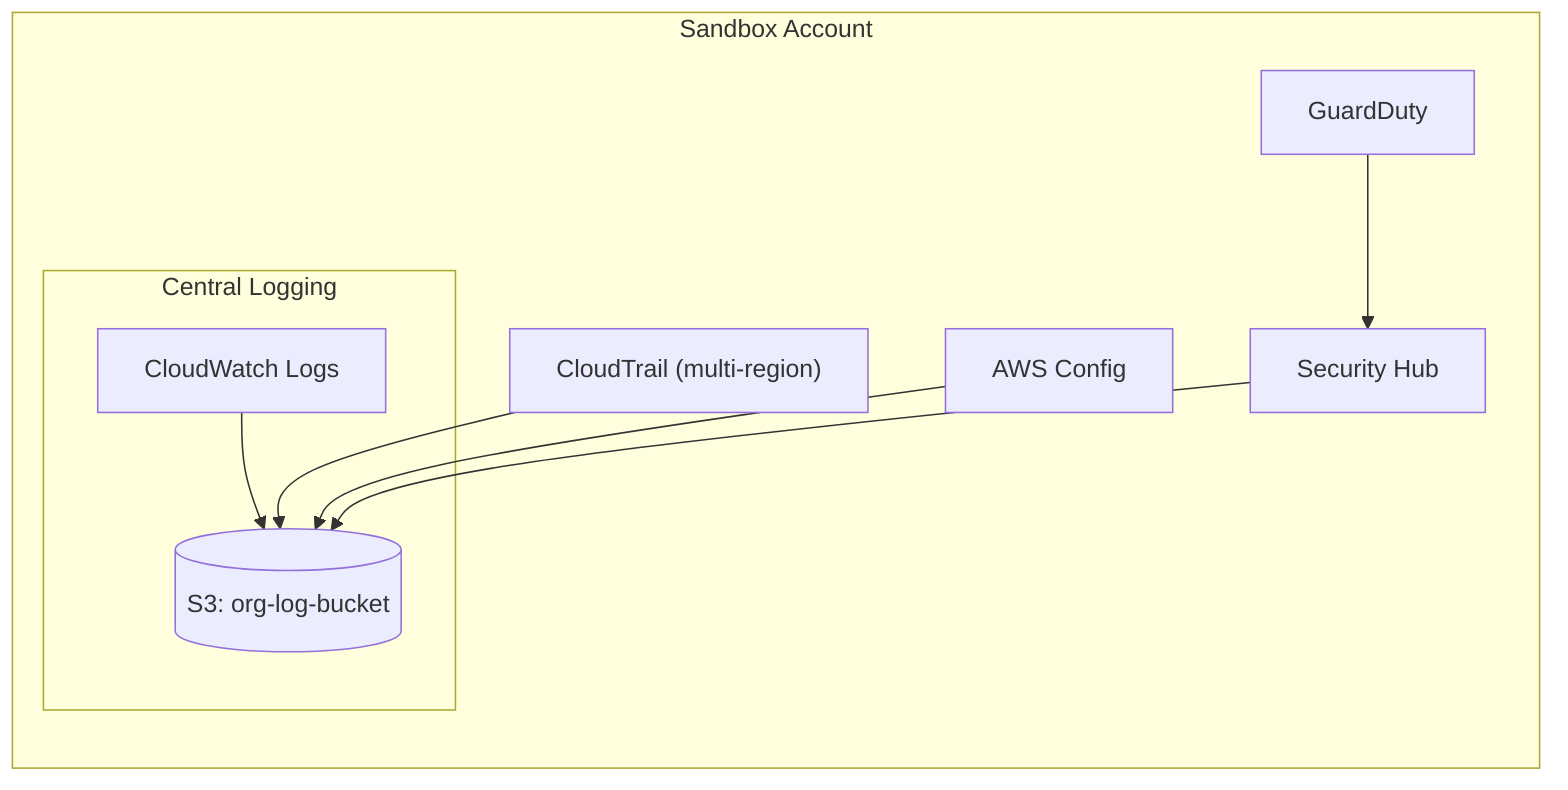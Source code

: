 %% Mermaid diagram for the landing-zone starter
flowchart LR
  subgraph AWS["Sandbox Account"]
    direction TB
    subgraph Logging["Central Logging"]
      S3Logs[("S3: org-log-bucket")]
      CW["CloudWatch Logs"]
    end
    CT["CloudTrail (multi-region)"]
    CFG["AWS Config"]
    GD["GuardDuty"]
    SH["Security Hub"]
    CT --> S3Logs
    CFG --> S3Logs
    GD --> SH
    SH --> S3Logs
    CW --> S3Logs
  end